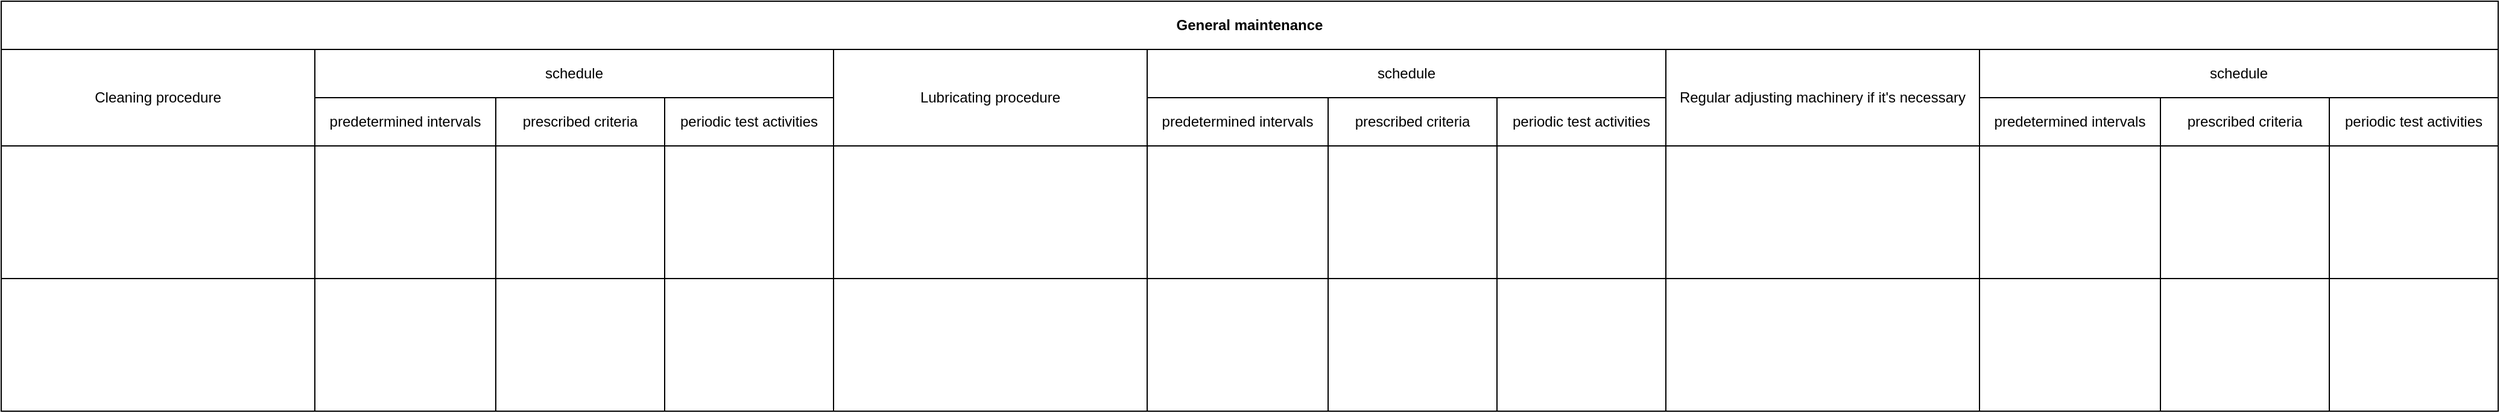 <mxfile version="15.0.4" type="github">
  <diagram id="WLPjSBhgC_yvwsMOQwiV" name="Page-1">
    <mxGraphModel dx="1666" dy="831" grid="1" gridSize="10" guides="1" tooltips="1" connect="1" arrows="1" fold="1" page="1" pageScale="1" pageWidth="827" pageHeight="1169" math="0" shadow="0">
      <root>
        <mxCell id="0" />
        <mxCell id="1" parent="0" />
        <mxCell id="tNga97t6l0gy_Rezht0s-1" value="" style="shape=table;startSize=0;container=1;collapsible=0;childLayout=tableLayout;" parent="1" vertex="1">
          <mxGeometry x="110" y="210" width="2070" height="40" as="geometry" />
        </mxCell>
        <mxCell id="tNga97t6l0gy_Rezht0s-2" value="" style="shape=partialRectangle;collapsible=0;dropTarget=0;pointerEvents=0;fillColor=none;top=0;left=0;bottom=0;right=0;points=[[0,0.5],[1,0.5]];portConstraint=eastwest;" parent="tNga97t6l0gy_Rezht0s-1" vertex="1">
          <mxGeometry width="2070" height="40" as="geometry" />
        </mxCell>
        <mxCell id="tNga97t6l0gy_Rezht0s-3" value="&lt;b&gt;General maintenance&lt;/b&gt;" style="shape=partialRectangle;html=1;whiteSpace=wrap;connectable=0;overflow=hidden;fillColor=none;top=0;left=0;bottom=0;right=0;pointerEvents=1;" parent="tNga97t6l0gy_Rezht0s-2" vertex="1">
          <mxGeometry width="2070" height="40" as="geometry" />
        </mxCell>
        <mxCell id="tNga97t6l0gy_Rezht0s-16" value="" style="shape=table;startSize=0;container=1;collapsible=0;childLayout=tableLayout;" parent="1" vertex="1">
          <mxGeometry x="370" y="250" width="430" height="40" as="geometry" />
        </mxCell>
        <mxCell id="tNga97t6l0gy_Rezht0s-17" value="" style="shape=partialRectangle;collapsible=0;dropTarget=0;pointerEvents=0;fillColor=none;top=0;left=0;bottom=0;right=0;points=[[0,0.5],[1,0.5]];portConstraint=eastwest;" parent="tNga97t6l0gy_Rezht0s-16" vertex="1">
          <mxGeometry width="430" height="40" as="geometry" />
        </mxCell>
        <mxCell id="tNga97t6l0gy_Rezht0s-19" value="schedule" style="shape=partialRectangle;html=1;whiteSpace=wrap;connectable=0;overflow=hidden;fillColor=none;top=0;left=0;bottom=0;right=0;pointerEvents=1;" parent="tNga97t6l0gy_Rezht0s-17" vertex="1">
          <mxGeometry width="430" height="40" as="geometry" />
        </mxCell>
        <mxCell id="tNga97t6l0gy_Rezht0s-29" value="" style="shape=table;startSize=0;container=1;collapsible=0;childLayout=tableLayout;" parent="1" vertex="1">
          <mxGeometry x="370" y="290" width="150" height="40" as="geometry" />
        </mxCell>
        <mxCell id="tNga97t6l0gy_Rezht0s-30" value="" style="shape=partialRectangle;collapsible=0;dropTarget=0;pointerEvents=0;fillColor=none;top=0;left=0;bottom=0;right=0;points=[[0,0.5],[1,0.5]];portConstraint=eastwest;" parent="tNga97t6l0gy_Rezht0s-29" vertex="1">
          <mxGeometry width="150" height="40" as="geometry" />
        </mxCell>
        <mxCell id="tNga97t6l0gy_Rezht0s-31" value="predetermined intervals " style="shape=partialRectangle;html=1;whiteSpace=wrap;connectable=0;overflow=hidden;fillColor=none;top=0;left=0;bottom=0;right=0;pointerEvents=1;" parent="tNga97t6l0gy_Rezht0s-30" vertex="1">
          <mxGeometry width="150" height="40" as="geometry" />
        </mxCell>
        <mxCell id="tNga97t6l0gy_Rezht0s-32" value="" style="shape=table;startSize=0;container=1;collapsible=0;childLayout=tableLayout;" parent="1" vertex="1">
          <mxGeometry x="520" y="290" width="140" height="40" as="geometry" />
        </mxCell>
        <mxCell id="tNga97t6l0gy_Rezht0s-33" value="" style="shape=partialRectangle;collapsible=0;dropTarget=0;pointerEvents=0;fillColor=none;top=0;left=0;bottom=0;right=0;points=[[0,0.5],[1,0.5]];portConstraint=eastwest;" parent="tNga97t6l0gy_Rezht0s-32" vertex="1">
          <mxGeometry width="140" height="40" as="geometry" />
        </mxCell>
        <mxCell id="tNga97t6l0gy_Rezht0s-34" value="prescribed criteria" style="shape=partialRectangle;html=1;whiteSpace=wrap;connectable=0;overflow=hidden;fillColor=none;top=0;left=0;bottom=0;right=0;pointerEvents=1;" parent="tNga97t6l0gy_Rezht0s-33" vertex="1">
          <mxGeometry width="140" height="40" as="geometry" />
        </mxCell>
        <mxCell id="tNga97t6l0gy_Rezht0s-38" value="" style="shape=table;startSize=0;container=1;collapsible=0;childLayout=tableLayout;" parent="1" vertex="1">
          <mxGeometry x="660" y="290" width="140" height="40" as="geometry" />
        </mxCell>
        <mxCell id="tNga97t6l0gy_Rezht0s-39" value="" style="shape=partialRectangle;collapsible=0;dropTarget=0;pointerEvents=0;fillColor=none;top=0;left=0;bottom=0;right=0;points=[[0,0.5],[1,0.5]];portConstraint=eastwest;" parent="tNga97t6l0gy_Rezht0s-38" vertex="1">
          <mxGeometry width="140" height="40" as="geometry" />
        </mxCell>
        <mxCell id="tNga97t6l0gy_Rezht0s-40" value="periodic test activities " style="shape=partialRectangle;html=1;whiteSpace=wrap;connectable=0;overflow=hidden;fillColor=none;top=0;left=0;bottom=0;right=0;pointerEvents=1;" parent="tNga97t6l0gy_Rezht0s-39" vertex="1">
          <mxGeometry width="140" height="40" as="geometry" />
        </mxCell>
        <mxCell id="tNga97t6l0gy_Rezht0s-41" value="" style="shape=table;startSize=0;container=1;collapsible=0;childLayout=tableLayout;" parent="1" vertex="1">
          <mxGeometry x="110" y="250" width="260" height="80" as="geometry" />
        </mxCell>
        <mxCell id="tNga97t6l0gy_Rezht0s-42" value="" style="shape=partialRectangle;collapsible=0;dropTarget=0;pointerEvents=0;fillColor=none;top=0;left=0;bottom=0;right=0;points=[[0,0.5],[1,0.5]];portConstraint=eastwest;" parent="tNga97t6l0gy_Rezht0s-41" vertex="1">
          <mxGeometry width="260" height="80" as="geometry" />
        </mxCell>
        <mxCell id="tNga97t6l0gy_Rezht0s-43" value="Cleaning procedure" style="shape=partialRectangle;html=1;whiteSpace=wrap;connectable=0;overflow=hidden;fillColor=none;top=0;left=0;bottom=0;right=0;pointerEvents=1;" parent="tNga97t6l0gy_Rezht0s-42" vertex="1">
          <mxGeometry width="260" height="80" as="geometry" />
        </mxCell>
        <mxCell id="tNga97t6l0gy_Rezht0s-44" value="" style="shape=table;startSize=0;container=1;collapsible=0;childLayout=tableLayout;" parent="1" vertex="1">
          <mxGeometry x="800" y="250" width="260" height="80" as="geometry" />
        </mxCell>
        <mxCell id="tNga97t6l0gy_Rezht0s-45" value="" style="shape=partialRectangle;collapsible=0;dropTarget=0;pointerEvents=0;fillColor=none;top=0;left=0;bottom=0;right=0;points=[[0,0.5],[1,0.5]];portConstraint=eastwest;" parent="tNga97t6l0gy_Rezht0s-44" vertex="1">
          <mxGeometry width="260" height="80" as="geometry" />
        </mxCell>
        <mxCell id="tNga97t6l0gy_Rezht0s-46" value="Lubricating procedure" style="shape=partialRectangle;html=1;whiteSpace=wrap;connectable=0;overflow=hidden;fillColor=none;top=0;left=0;bottom=0;right=0;pointerEvents=1;" parent="tNga97t6l0gy_Rezht0s-45" vertex="1">
          <mxGeometry width="260" height="80" as="geometry" />
        </mxCell>
        <mxCell id="tNga97t6l0gy_Rezht0s-61" value="" style="shape=table;startSize=0;container=1;collapsible=0;childLayout=tableLayout;" parent="1" vertex="1">
          <mxGeometry x="1060" y="250" width="430" height="40" as="geometry" />
        </mxCell>
        <mxCell id="tNga97t6l0gy_Rezht0s-62" value="" style="shape=partialRectangle;collapsible=0;dropTarget=0;pointerEvents=0;fillColor=none;top=0;left=0;bottom=0;right=0;points=[[0,0.5],[1,0.5]];portConstraint=eastwest;" parent="tNga97t6l0gy_Rezht0s-61" vertex="1">
          <mxGeometry width="430" height="40" as="geometry" />
        </mxCell>
        <mxCell id="tNga97t6l0gy_Rezht0s-63" value="schedule" style="shape=partialRectangle;html=1;whiteSpace=wrap;connectable=0;overflow=hidden;fillColor=none;top=0;left=0;bottom=0;right=0;pointerEvents=1;" parent="tNga97t6l0gy_Rezht0s-62" vertex="1">
          <mxGeometry width="430" height="40" as="geometry" />
        </mxCell>
        <mxCell id="tNga97t6l0gy_Rezht0s-64" value="" style="shape=table;startSize=0;container=1;collapsible=0;childLayout=tableLayout;" parent="1" vertex="1">
          <mxGeometry x="1060" y="290" width="150" height="40" as="geometry" />
        </mxCell>
        <mxCell id="tNga97t6l0gy_Rezht0s-65" value="" style="shape=partialRectangle;collapsible=0;dropTarget=0;pointerEvents=0;fillColor=none;top=0;left=0;bottom=0;right=0;points=[[0,0.5],[1,0.5]];portConstraint=eastwest;" parent="tNga97t6l0gy_Rezht0s-64" vertex="1">
          <mxGeometry width="150" height="40" as="geometry" />
        </mxCell>
        <mxCell id="tNga97t6l0gy_Rezht0s-66" value="predetermined intervals " style="shape=partialRectangle;html=1;whiteSpace=wrap;connectable=0;overflow=hidden;fillColor=none;top=0;left=0;bottom=0;right=0;pointerEvents=1;" parent="tNga97t6l0gy_Rezht0s-65" vertex="1">
          <mxGeometry width="150" height="40" as="geometry" />
        </mxCell>
        <mxCell id="tNga97t6l0gy_Rezht0s-67" value="" style="shape=table;startSize=0;container=1;collapsible=0;childLayout=tableLayout;" parent="1" vertex="1">
          <mxGeometry x="1210" y="290" width="140" height="40" as="geometry" />
        </mxCell>
        <mxCell id="tNga97t6l0gy_Rezht0s-68" value="" style="shape=partialRectangle;collapsible=0;dropTarget=0;pointerEvents=0;fillColor=none;top=0;left=0;bottom=0;right=0;points=[[0,0.5],[1,0.5]];portConstraint=eastwest;" parent="tNga97t6l0gy_Rezht0s-67" vertex="1">
          <mxGeometry width="140" height="40" as="geometry" />
        </mxCell>
        <mxCell id="tNga97t6l0gy_Rezht0s-69" value="prescribed criteria" style="shape=partialRectangle;html=1;whiteSpace=wrap;connectable=0;overflow=hidden;fillColor=none;top=0;left=0;bottom=0;right=0;pointerEvents=1;" parent="tNga97t6l0gy_Rezht0s-68" vertex="1">
          <mxGeometry width="140" height="40" as="geometry" />
        </mxCell>
        <mxCell id="tNga97t6l0gy_Rezht0s-70" value="" style="shape=table;startSize=0;container=1;collapsible=0;childLayout=tableLayout;" parent="1" vertex="1">
          <mxGeometry x="1350" y="290" width="140" height="40" as="geometry" />
        </mxCell>
        <mxCell id="tNga97t6l0gy_Rezht0s-71" value="" style="shape=partialRectangle;collapsible=0;dropTarget=0;pointerEvents=0;fillColor=none;top=0;left=0;bottom=0;right=0;points=[[0,0.5],[1,0.5]];portConstraint=eastwest;" parent="tNga97t6l0gy_Rezht0s-70" vertex="1">
          <mxGeometry width="140" height="40" as="geometry" />
        </mxCell>
        <mxCell id="tNga97t6l0gy_Rezht0s-72" value="periodic test activities " style="shape=partialRectangle;html=1;whiteSpace=wrap;connectable=0;overflow=hidden;fillColor=none;top=0;left=0;bottom=0;right=0;pointerEvents=1;" parent="tNga97t6l0gy_Rezht0s-71" vertex="1">
          <mxGeometry width="140" height="40" as="geometry" />
        </mxCell>
        <mxCell id="55lCiBzu7AwO6zrquqo8-1" value="" style="shape=table;startSize=0;container=1;collapsible=0;childLayout=tableLayout;" vertex="1" parent="1">
          <mxGeometry x="110" y="330" width="260" height="110" as="geometry" />
        </mxCell>
        <mxCell id="55lCiBzu7AwO6zrquqo8-2" value="" style="shape=partialRectangle;collapsible=0;dropTarget=0;pointerEvents=0;fillColor=none;top=0;left=0;bottom=0;right=0;points=[[0,0.5],[1,0.5]];portConstraint=eastwest;" vertex="1" parent="55lCiBzu7AwO6zrquqo8-1">
          <mxGeometry width="260" height="110" as="geometry" />
        </mxCell>
        <mxCell id="55lCiBzu7AwO6zrquqo8-3" value="" style="shape=partialRectangle;html=1;whiteSpace=wrap;connectable=0;overflow=hidden;fillColor=none;top=0;left=0;bottom=0;right=0;pointerEvents=1;" vertex="1" parent="55lCiBzu7AwO6zrquqo8-2">
          <mxGeometry width="260" height="110" as="geometry" />
        </mxCell>
        <mxCell id="55lCiBzu7AwO6zrquqo8-7" value="" style="shape=table;startSize=0;container=1;collapsible=0;childLayout=tableLayout;" vertex="1" parent="1">
          <mxGeometry x="370" y="330" width="150" height="110" as="geometry" />
        </mxCell>
        <mxCell id="55lCiBzu7AwO6zrquqo8-8" value="" style="shape=partialRectangle;collapsible=0;dropTarget=0;pointerEvents=0;fillColor=none;top=0;left=0;bottom=0;right=0;points=[[0,0.5],[1,0.5]];portConstraint=eastwest;" vertex="1" parent="55lCiBzu7AwO6zrquqo8-7">
          <mxGeometry width="150" height="110" as="geometry" />
        </mxCell>
        <mxCell id="55lCiBzu7AwO6zrquqo8-9" value="" style="shape=partialRectangle;html=1;whiteSpace=wrap;connectable=0;overflow=hidden;fillColor=none;top=0;left=0;bottom=0;right=0;pointerEvents=1;" vertex="1" parent="55lCiBzu7AwO6zrquqo8-8">
          <mxGeometry width="150" height="110" as="geometry" />
        </mxCell>
        <mxCell id="55lCiBzu7AwO6zrquqo8-10" value="" style="shape=table;startSize=0;container=1;collapsible=0;childLayout=tableLayout;" vertex="1" parent="1">
          <mxGeometry x="520" y="330" width="140" height="110" as="geometry" />
        </mxCell>
        <mxCell id="55lCiBzu7AwO6zrquqo8-11" value="" style="shape=partialRectangle;collapsible=0;dropTarget=0;pointerEvents=0;fillColor=none;top=0;left=0;bottom=0;right=0;points=[[0,0.5],[1,0.5]];portConstraint=eastwest;" vertex="1" parent="55lCiBzu7AwO6zrquqo8-10">
          <mxGeometry width="140" height="110" as="geometry" />
        </mxCell>
        <mxCell id="55lCiBzu7AwO6zrquqo8-12" value="" style="shape=partialRectangle;html=1;whiteSpace=wrap;connectable=0;overflow=hidden;fillColor=none;top=0;left=0;bottom=0;right=0;pointerEvents=1;" vertex="1" parent="55lCiBzu7AwO6zrquqo8-11">
          <mxGeometry width="140" height="110" as="geometry" />
        </mxCell>
        <mxCell id="55lCiBzu7AwO6zrquqo8-13" value="" style="shape=table;startSize=0;container=1;collapsible=0;childLayout=tableLayout;" vertex="1" parent="1">
          <mxGeometry x="660" y="330" width="140" height="110" as="geometry" />
        </mxCell>
        <mxCell id="55lCiBzu7AwO6zrquqo8-14" value="" style="shape=partialRectangle;collapsible=0;dropTarget=0;pointerEvents=0;fillColor=none;top=0;left=0;bottom=0;right=0;points=[[0,0.5],[1,0.5]];portConstraint=eastwest;" vertex="1" parent="55lCiBzu7AwO6zrquqo8-13">
          <mxGeometry width="140" height="110" as="geometry" />
        </mxCell>
        <mxCell id="55lCiBzu7AwO6zrquqo8-15" value="" style="shape=partialRectangle;html=1;whiteSpace=wrap;connectable=0;overflow=hidden;fillColor=none;top=0;left=0;bottom=0;right=0;pointerEvents=1;" vertex="1" parent="55lCiBzu7AwO6zrquqo8-14">
          <mxGeometry width="140" height="110" as="geometry" />
        </mxCell>
        <mxCell id="55lCiBzu7AwO6zrquqo8-16" value="" style="shape=table;startSize=0;container=1;collapsible=0;childLayout=tableLayout;" vertex="1" parent="1">
          <mxGeometry x="800" y="330" width="260" height="110" as="geometry" />
        </mxCell>
        <mxCell id="55lCiBzu7AwO6zrquqo8-17" value="" style="shape=partialRectangle;collapsible=0;dropTarget=0;pointerEvents=0;fillColor=none;top=0;left=0;bottom=0;right=0;points=[[0,0.5],[1,0.5]];portConstraint=eastwest;" vertex="1" parent="55lCiBzu7AwO6zrquqo8-16">
          <mxGeometry width="260" height="110" as="geometry" />
        </mxCell>
        <mxCell id="55lCiBzu7AwO6zrquqo8-18" value="" style="shape=partialRectangle;html=1;whiteSpace=wrap;connectable=0;overflow=hidden;fillColor=none;top=0;left=0;bottom=0;right=0;pointerEvents=1;" vertex="1" parent="55lCiBzu7AwO6zrquqo8-17">
          <mxGeometry width="260" height="110" as="geometry" />
        </mxCell>
        <mxCell id="55lCiBzu7AwO6zrquqo8-19" value="" style="shape=table;startSize=0;container=1;collapsible=0;childLayout=tableLayout;" vertex="1" parent="1">
          <mxGeometry x="1060" y="330" width="150" height="110" as="geometry" />
        </mxCell>
        <mxCell id="55lCiBzu7AwO6zrquqo8-20" value="" style="shape=partialRectangle;collapsible=0;dropTarget=0;pointerEvents=0;fillColor=none;top=0;left=0;bottom=0;right=0;points=[[0,0.5],[1,0.5]];portConstraint=eastwest;" vertex="1" parent="55lCiBzu7AwO6zrquqo8-19">
          <mxGeometry width="150" height="110" as="geometry" />
        </mxCell>
        <mxCell id="55lCiBzu7AwO6zrquqo8-21" value="" style="shape=partialRectangle;html=1;whiteSpace=wrap;connectable=0;overflow=hidden;fillColor=none;top=0;left=0;bottom=0;right=0;pointerEvents=1;" vertex="1" parent="55lCiBzu7AwO6zrquqo8-20">
          <mxGeometry width="150" height="110" as="geometry" />
        </mxCell>
        <mxCell id="55lCiBzu7AwO6zrquqo8-22" value="" style="shape=table;startSize=0;container=1;collapsible=0;childLayout=tableLayout;" vertex="1" parent="1">
          <mxGeometry x="1210" y="330" width="140" height="110" as="geometry" />
        </mxCell>
        <mxCell id="55lCiBzu7AwO6zrquqo8-23" value="" style="shape=partialRectangle;collapsible=0;dropTarget=0;pointerEvents=0;fillColor=none;top=0;left=0;bottom=0;right=0;points=[[0,0.5],[1,0.5]];portConstraint=eastwest;" vertex="1" parent="55lCiBzu7AwO6zrquqo8-22">
          <mxGeometry width="140" height="110" as="geometry" />
        </mxCell>
        <mxCell id="55lCiBzu7AwO6zrquqo8-24" value="" style="shape=partialRectangle;html=1;whiteSpace=wrap;connectable=0;overflow=hidden;fillColor=none;top=0;left=0;bottom=0;right=0;pointerEvents=1;" vertex="1" parent="55lCiBzu7AwO6zrquqo8-23">
          <mxGeometry width="140" height="110" as="geometry" />
        </mxCell>
        <mxCell id="55lCiBzu7AwO6zrquqo8-25" value="" style="shape=table;startSize=0;container=1;collapsible=0;childLayout=tableLayout;" vertex="1" parent="1">
          <mxGeometry x="1350" y="330" width="140" height="110" as="geometry" />
        </mxCell>
        <mxCell id="55lCiBzu7AwO6zrquqo8-26" value="" style="shape=partialRectangle;collapsible=0;dropTarget=0;pointerEvents=0;fillColor=none;top=0;left=0;bottom=0;right=0;points=[[0,0.5],[1,0.5]];portConstraint=eastwest;" vertex="1" parent="55lCiBzu7AwO6zrquqo8-25">
          <mxGeometry width="140" height="110" as="geometry" />
        </mxCell>
        <mxCell id="55lCiBzu7AwO6zrquqo8-27" value="" style="shape=partialRectangle;html=1;whiteSpace=wrap;connectable=0;overflow=hidden;fillColor=none;top=0;left=0;bottom=0;right=0;pointerEvents=1;" vertex="1" parent="55lCiBzu7AwO6zrquqo8-26">
          <mxGeometry width="140" height="110" as="geometry" />
        </mxCell>
        <mxCell id="55lCiBzu7AwO6zrquqo8-28" value="" style="shape=table;startSize=0;container=1;collapsible=0;childLayout=tableLayout;" vertex="1" parent="1">
          <mxGeometry x="1490" y="250" width="260" height="80" as="geometry" />
        </mxCell>
        <mxCell id="55lCiBzu7AwO6zrquqo8-29" value="" style="shape=partialRectangle;collapsible=0;dropTarget=0;pointerEvents=0;fillColor=none;top=0;left=0;bottom=0;right=0;points=[[0,0.5],[1,0.5]];portConstraint=eastwest;" vertex="1" parent="55lCiBzu7AwO6zrquqo8-28">
          <mxGeometry width="260" height="80" as="geometry" />
        </mxCell>
        <mxCell id="55lCiBzu7AwO6zrquqo8-30" value="Regular adjusting machinery if it&#39;s necessary" style="shape=partialRectangle;html=1;whiteSpace=wrap;connectable=0;overflow=hidden;fillColor=none;top=0;left=0;bottom=0;right=0;pointerEvents=1;" vertex="1" parent="55lCiBzu7AwO6zrquqo8-29">
          <mxGeometry width="260" height="80" as="geometry" />
        </mxCell>
        <mxCell id="55lCiBzu7AwO6zrquqo8-31" value="" style="shape=table;startSize=0;container=1;collapsible=0;childLayout=tableLayout;" vertex="1" parent="1">
          <mxGeometry x="1750" y="250" width="430" height="40" as="geometry" />
        </mxCell>
        <mxCell id="55lCiBzu7AwO6zrquqo8-32" value="" style="shape=partialRectangle;collapsible=0;dropTarget=0;pointerEvents=0;fillColor=none;top=0;left=0;bottom=0;right=0;points=[[0,0.5],[1,0.5]];portConstraint=eastwest;" vertex="1" parent="55lCiBzu7AwO6zrquqo8-31">
          <mxGeometry width="430" height="40" as="geometry" />
        </mxCell>
        <mxCell id="55lCiBzu7AwO6zrquqo8-33" value="schedule" style="shape=partialRectangle;html=1;whiteSpace=wrap;connectable=0;overflow=hidden;fillColor=none;top=0;left=0;bottom=0;right=0;pointerEvents=1;" vertex="1" parent="55lCiBzu7AwO6zrquqo8-32">
          <mxGeometry width="430" height="40" as="geometry" />
        </mxCell>
        <mxCell id="55lCiBzu7AwO6zrquqo8-34" value="" style="shape=table;startSize=0;container=1;collapsible=0;childLayout=tableLayout;" vertex="1" parent="1">
          <mxGeometry x="1750" y="290" width="150" height="40" as="geometry" />
        </mxCell>
        <mxCell id="55lCiBzu7AwO6zrquqo8-35" value="" style="shape=partialRectangle;collapsible=0;dropTarget=0;pointerEvents=0;fillColor=none;top=0;left=0;bottom=0;right=0;points=[[0,0.5],[1,0.5]];portConstraint=eastwest;" vertex="1" parent="55lCiBzu7AwO6zrquqo8-34">
          <mxGeometry width="150" height="40" as="geometry" />
        </mxCell>
        <mxCell id="55lCiBzu7AwO6zrquqo8-36" value="predetermined intervals " style="shape=partialRectangle;html=1;whiteSpace=wrap;connectable=0;overflow=hidden;fillColor=none;top=0;left=0;bottom=0;right=0;pointerEvents=1;" vertex="1" parent="55lCiBzu7AwO6zrquqo8-35">
          <mxGeometry width="150" height="40" as="geometry" />
        </mxCell>
        <mxCell id="55lCiBzu7AwO6zrquqo8-37" value="" style="shape=table;startSize=0;container=1;collapsible=0;childLayout=tableLayout;" vertex="1" parent="1">
          <mxGeometry x="1900" y="290" width="140" height="40" as="geometry" />
        </mxCell>
        <mxCell id="55lCiBzu7AwO6zrquqo8-38" value="" style="shape=partialRectangle;collapsible=0;dropTarget=0;pointerEvents=0;fillColor=none;top=0;left=0;bottom=0;right=0;points=[[0,0.5],[1,0.5]];portConstraint=eastwest;" vertex="1" parent="55lCiBzu7AwO6zrquqo8-37">
          <mxGeometry width="140" height="40" as="geometry" />
        </mxCell>
        <mxCell id="55lCiBzu7AwO6zrquqo8-39" value="prescribed criteria" style="shape=partialRectangle;html=1;whiteSpace=wrap;connectable=0;overflow=hidden;fillColor=none;top=0;left=0;bottom=0;right=0;pointerEvents=1;" vertex="1" parent="55lCiBzu7AwO6zrquqo8-38">
          <mxGeometry width="140" height="40" as="geometry" />
        </mxCell>
        <mxCell id="55lCiBzu7AwO6zrquqo8-40" value="" style="shape=table;startSize=0;container=1;collapsible=0;childLayout=tableLayout;" vertex="1" parent="1">
          <mxGeometry x="2040" y="290" width="140" height="40" as="geometry" />
        </mxCell>
        <mxCell id="55lCiBzu7AwO6zrquqo8-41" value="" style="shape=partialRectangle;collapsible=0;dropTarget=0;pointerEvents=0;fillColor=none;top=0;left=0;bottom=0;right=0;points=[[0,0.5],[1,0.5]];portConstraint=eastwest;" vertex="1" parent="55lCiBzu7AwO6zrquqo8-40">
          <mxGeometry width="140" height="40" as="geometry" />
        </mxCell>
        <mxCell id="55lCiBzu7AwO6zrquqo8-42" value="periodic test activities " style="shape=partialRectangle;html=1;whiteSpace=wrap;connectable=0;overflow=hidden;fillColor=none;top=0;left=0;bottom=0;right=0;pointerEvents=1;" vertex="1" parent="55lCiBzu7AwO6zrquqo8-41">
          <mxGeometry width="140" height="40" as="geometry" />
        </mxCell>
        <mxCell id="55lCiBzu7AwO6zrquqo8-43" value="" style="shape=table;startSize=0;container=1;collapsible=0;childLayout=tableLayout;" vertex="1" parent="1">
          <mxGeometry x="1490" y="330" width="260" height="110" as="geometry" />
        </mxCell>
        <mxCell id="55lCiBzu7AwO6zrquqo8-44" value="" style="shape=partialRectangle;collapsible=0;dropTarget=0;pointerEvents=0;fillColor=none;top=0;left=0;bottom=0;right=0;points=[[0,0.5],[1,0.5]];portConstraint=eastwest;" vertex="1" parent="55lCiBzu7AwO6zrquqo8-43">
          <mxGeometry width="260" height="110" as="geometry" />
        </mxCell>
        <mxCell id="55lCiBzu7AwO6zrquqo8-45" value="" style="shape=partialRectangle;html=1;whiteSpace=wrap;connectable=0;overflow=hidden;fillColor=none;top=0;left=0;bottom=0;right=0;pointerEvents=1;" vertex="1" parent="55lCiBzu7AwO6zrquqo8-44">
          <mxGeometry width="260" height="110" as="geometry" />
        </mxCell>
        <mxCell id="55lCiBzu7AwO6zrquqo8-46" value="" style="shape=table;startSize=0;container=1;collapsible=0;childLayout=tableLayout;" vertex="1" parent="1">
          <mxGeometry x="1750" y="330" width="150" height="110" as="geometry" />
        </mxCell>
        <mxCell id="55lCiBzu7AwO6zrquqo8-47" value="" style="shape=partialRectangle;collapsible=0;dropTarget=0;pointerEvents=0;fillColor=none;top=0;left=0;bottom=0;right=0;points=[[0,0.5],[1,0.5]];portConstraint=eastwest;" vertex="1" parent="55lCiBzu7AwO6zrquqo8-46">
          <mxGeometry width="150" height="110" as="geometry" />
        </mxCell>
        <mxCell id="55lCiBzu7AwO6zrquqo8-48" value="" style="shape=partialRectangle;html=1;whiteSpace=wrap;connectable=0;overflow=hidden;fillColor=none;top=0;left=0;bottom=0;right=0;pointerEvents=1;" vertex="1" parent="55lCiBzu7AwO6zrquqo8-47">
          <mxGeometry width="150" height="110" as="geometry" />
        </mxCell>
        <mxCell id="55lCiBzu7AwO6zrquqo8-49" value="" style="shape=table;startSize=0;container=1;collapsible=0;childLayout=tableLayout;" vertex="1" parent="1">
          <mxGeometry x="1900" y="330" width="140" height="110" as="geometry" />
        </mxCell>
        <mxCell id="55lCiBzu7AwO6zrquqo8-50" value="" style="shape=partialRectangle;collapsible=0;dropTarget=0;pointerEvents=0;fillColor=none;top=0;left=0;bottom=0;right=0;points=[[0,0.5],[1,0.5]];portConstraint=eastwest;" vertex="1" parent="55lCiBzu7AwO6zrquqo8-49">
          <mxGeometry width="140" height="110" as="geometry" />
        </mxCell>
        <mxCell id="55lCiBzu7AwO6zrquqo8-51" value="" style="shape=partialRectangle;html=1;whiteSpace=wrap;connectable=0;overflow=hidden;fillColor=none;top=0;left=0;bottom=0;right=0;pointerEvents=1;" vertex="1" parent="55lCiBzu7AwO6zrquqo8-50">
          <mxGeometry width="140" height="110" as="geometry" />
        </mxCell>
        <mxCell id="55lCiBzu7AwO6zrquqo8-52" value="" style="shape=table;startSize=0;container=1;collapsible=0;childLayout=tableLayout;" vertex="1" parent="1">
          <mxGeometry x="2040" y="330" width="140" height="110" as="geometry" />
        </mxCell>
        <mxCell id="55lCiBzu7AwO6zrquqo8-53" value="" style="shape=partialRectangle;collapsible=0;dropTarget=0;pointerEvents=0;fillColor=none;top=0;left=0;bottom=0;right=0;points=[[0,0.5],[1,0.5]];portConstraint=eastwest;" vertex="1" parent="55lCiBzu7AwO6zrquqo8-52">
          <mxGeometry width="140" height="110" as="geometry" />
        </mxCell>
        <mxCell id="55lCiBzu7AwO6zrquqo8-54" value="" style="shape=partialRectangle;html=1;whiteSpace=wrap;connectable=0;overflow=hidden;fillColor=none;top=0;left=0;bottom=0;right=0;pointerEvents=1;" vertex="1" parent="55lCiBzu7AwO6zrquqo8-53">
          <mxGeometry width="140" height="110" as="geometry" />
        </mxCell>
        <mxCell id="55lCiBzu7AwO6zrquqo8-55" value="" style="shape=table;startSize=0;container=1;collapsible=0;childLayout=tableLayout;" vertex="1" parent="1">
          <mxGeometry x="110" y="440" width="260" height="110" as="geometry" />
        </mxCell>
        <mxCell id="55lCiBzu7AwO6zrquqo8-56" value="" style="shape=partialRectangle;collapsible=0;dropTarget=0;pointerEvents=0;fillColor=none;top=0;left=0;bottom=0;right=0;points=[[0,0.5],[1,0.5]];portConstraint=eastwest;" vertex="1" parent="55lCiBzu7AwO6zrquqo8-55">
          <mxGeometry width="260" height="110" as="geometry" />
        </mxCell>
        <mxCell id="55lCiBzu7AwO6zrquqo8-57" value="" style="shape=partialRectangle;html=1;whiteSpace=wrap;connectable=0;overflow=hidden;fillColor=none;top=0;left=0;bottom=0;right=0;pointerEvents=1;" vertex="1" parent="55lCiBzu7AwO6zrquqo8-56">
          <mxGeometry width="260" height="110" as="geometry" />
        </mxCell>
        <mxCell id="55lCiBzu7AwO6zrquqo8-58" value="" style="shape=table;startSize=0;container=1;collapsible=0;childLayout=tableLayout;" vertex="1" parent="1">
          <mxGeometry x="370" y="440" width="150" height="110" as="geometry" />
        </mxCell>
        <mxCell id="55lCiBzu7AwO6zrquqo8-59" value="" style="shape=partialRectangle;collapsible=0;dropTarget=0;pointerEvents=0;fillColor=none;top=0;left=0;bottom=0;right=0;points=[[0,0.5],[1,0.5]];portConstraint=eastwest;" vertex="1" parent="55lCiBzu7AwO6zrquqo8-58">
          <mxGeometry width="150" height="110" as="geometry" />
        </mxCell>
        <mxCell id="55lCiBzu7AwO6zrquqo8-60" value="" style="shape=partialRectangle;html=1;whiteSpace=wrap;connectable=0;overflow=hidden;fillColor=none;top=0;left=0;bottom=0;right=0;pointerEvents=1;" vertex="1" parent="55lCiBzu7AwO6zrquqo8-59">
          <mxGeometry width="150" height="110" as="geometry" />
        </mxCell>
        <mxCell id="55lCiBzu7AwO6zrquqo8-61" value="" style="shape=table;startSize=0;container=1;collapsible=0;childLayout=tableLayout;" vertex="1" parent="1">
          <mxGeometry x="520" y="440" width="140" height="110" as="geometry" />
        </mxCell>
        <mxCell id="55lCiBzu7AwO6zrquqo8-62" value="" style="shape=partialRectangle;collapsible=0;dropTarget=0;pointerEvents=0;fillColor=none;top=0;left=0;bottom=0;right=0;points=[[0,0.5],[1,0.5]];portConstraint=eastwest;" vertex="1" parent="55lCiBzu7AwO6zrquqo8-61">
          <mxGeometry width="140" height="110" as="geometry" />
        </mxCell>
        <mxCell id="55lCiBzu7AwO6zrquqo8-63" value="" style="shape=partialRectangle;html=1;whiteSpace=wrap;connectable=0;overflow=hidden;fillColor=none;top=0;left=0;bottom=0;right=0;pointerEvents=1;" vertex="1" parent="55lCiBzu7AwO6zrquqo8-62">
          <mxGeometry width="140" height="110" as="geometry" />
        </mxCell>
        <mxCell id="55lCiBzu7AwO6zrquqo8-64" value="" style="shape=table;startSize=0;container=1;collapsible=0;childLayout=tableLayout;" vertex="1" parent="1">
          <mxGeometry x="660" y="440" width="140" height="110" as="geometry" />
        </mxCell>
        <mxCell id="55lCiBzu7AwO6zrquqo8-65" value="" style="shape=partialRectangle;collapsible=0;dropTarget=0;pointerEvents=0;fillColor=none;top=0;left=0;bottom=0;right=0;points=[[0,0.5],[1,0.5]];portConstraint=eastwest;" vertex="1" parent="55lCiBzu7AwO6zrquqo8-64">
          <mxGeometry width="140" height="110" as="geometry" />
        </mxCell>
        <mxCell id="55lCiBzu7AwO6zrquqo8-66" value="" style="shape=partialRectangle;html=1;whiteSpace=wrap;connectable=0;overflow=hidden;fillColor=none;top=0;left=0;bottom=0;right=0;pointerEvents=1;" vertex="1" parent="55lCiBzu7AwO6zrquqo8-65">
          <mxGeometry width="140" height="110" as="geometry" />
        </mxCell>
        <mxCell id="55lCiBzu7AwO6zrquqo8-67" value="" style="shape=table;startSize=0;container=1;collapsible=0;childLayout=tableLayout;" vertex="1" parent="1">
          <mxGeometry x="800" y="440" width="260" height="110" as="geometry" />
        </mxCell>
        <mxCell id="55lCiBzu7AwO6zrquqo8-68" value="" style="shape=partialRectangle;collapsible=0;dropTarget=0;pointerEvents=0;fillColor=none;top=0;left=0;bottom=0;right=0;points=[[0,0.5],[1,0.5]];portConstraint=eastwest;" vertex="1" parent="55lCiBzu7AwO6zrquqo8-67">
          <mxGeometry width="260" height="110" as="geometry" />
        </mxCell>
        <mxCell id="55lCiBzu7AwO6zrquqo8-69" value="" style="shape=partialRectangle;html=1;whiteSpace=wrap;connectable=0;overflow=hidden;fillColor=none;top=0;left=0;bottom=0;right=0;pointerEvents=1;" vertex="1" parent="55lCiBzu7AwO6zrquqo8-68">
          <mxGeometry width="260" height="110" as="geometry" />
        </mxCell>
        <mxCell id="55lCiBzu7AwO6zrquqo8-70" value="" style="shape=table;startSize=0;container=1;collapsible=0;childLayout=tableLayout;" vertex="1" parent="1">
          <mxGeometry x="1060" y="440" width="150" height="110" as="geometry" />
        </mxCell>
        <mxCell id="55lCiBzu7AwO6zrquqo8-71" value="" style="shape=partialRectangle;collapsible=0;dropTarget=0;pointerEvents=0;fillColor=none;top=0;left=0;bottom=0;right=0;points=[[0,0.5],[1,0.5]];portConstraint=eastwest;" vertex="1" parent="55lCiBzu7AwO6zrquqo8-70">
          <mxGeometry width="150" height="110" as="geometry" />
        </mxCell>
        <mxCell id="55lCiBzu7AwO6zrquqo8-72" value="" style="shape=partialRectangle;html=1;whiteSpace=wrap;connectable=0;overflow=hidden;fillColor=none;top=0;left=0;bottom=0;right=0;pointerEvents=1;" vertex="1" parent="55lCiBzu7AwO6zrquqo8-71">
          <mxGeometry width="150" height="110" as="geometry" />
        </mxCell>
        <mxCell id="55lCiBzu7AwO6zrquqo8-73" value="" style="shape=table;startSize=0;container=1;collapsible=0;childLayout=tableLayout;" vertex="1" parent="1">
          <mxGeometry x="1210" y="440" width="140" height="110" as="geometry" />
        </mxCell>
        <mxCell id="55lCiBzu7AwO6zrquqo8-74" value="" style="shape=partialRectangle;collapsible=0;dropTarget=0;pointerEvents=0;fillColor=none;top=0;left=0;bottom=0;right=0;points=[[0,0.5],[1,0.5]];portConstraint=eastwest;" vertex="1" parent="55lCiBzu7AwO6zrquqo8-73">
          <mxGeometry width="140" height="110" as="geometry" />
        </mxCell>
        <mxCell id="55lCiBzu7AwO6zrquqo8-75" value="" style="shape=partialRectangle;html=1;whiteSpace=wrap;connectable=0;overflow=hidden;fillColor=none;top=0;left=0;bottom=0;right=0;pointerEvents=1;" vertex="1" parent="55lCiBzu7AwO6zrquqo8-74">
          <mxGeometry width="140" height="110" as="geometry" />
        </mxCell>
        <mxCell id="55lCiBzu7AwO6zrquqo8-76" value="" style="shape=table;startSize=0;container=1;collapsible=0;childLayout=tableLayout;" vertex="1" parent="1">
          <mxGeometry x="1350" y="440" width="140" height="110" as="geometry" />
        </mxCell>
        <mxCell id="55lCiBzu7AwO6zrquqo8-77" value="" style="shape=partialRectangle;collapsible=0;dropTarget=0;pointerEvents=0;fillColor=none;top=0;left=0;bottom=0;right=0;points=[[0,0.5],[1,0.5]];portConstraint=eastwest;" vertex="1" parent="55lCiBzu7AwO6zrquqo8-76">
          <mxGeometry width="140" height="110" as="geometry" />
        </mxCell>
        <mxCell id="55lCiBzu7AwO6zrquqo8-78" value="" style="shape=partialRectangle;html=1;whiteSpace=wrap;connectable=0;overflow=hidden;fillColor=none;top=0;left=0;bottom=0;right=0;pointerEvents=1;" vertex="1" parent="55lCiBzu7AwO6zrquqo8-77">
          <mxGeometry width="140" height="110" as="geometry" />
        </mxCell>
        <mxCell id="55lCiBzu7AwO6zrquqo8-79" value="" style="shape=table;startSize=0;container=1;collapsible=0;childLayout=tableLayout;" vertex="1" parent="1">
          <mxGeometry x="1490" y="440" width="260" height="110" as="geometry" />
        </mxCell>
        <mxCell id="55lCiBzu7AwO6zrquqo8-80" value="" style="shape=partialRectangle;collapsible=0;dropTarget=0;pointerEvents=0;fillColor=none;top=0;left=0;bottom=0;right=0;points=[[0,0.5],[1,0.5]];portConstraint=eastwest;" vertex="1" parent="55lCiBzu7AwO6zrquqo8-79">
          <mxGeometry width="260" height="110" as="geometry" />
        </mxCell>
        <mxCell id="55lCiBzu7AwO6zrquqo8-81" value="" style="shape=partialRectangle;html=1;whiteSpace=wrap;connectable=0;overflow=hidden;fillColor=none;top=0;left=0;bottom=0;right=0;pointerEvents=1;" vertex="1" parent="55lCiBzu7AwO6zrquqo8-80">
          <mxGeometry width="260" height="110" as="geometry" />
        </mxCell>
        <mxCell id="55lCiBzu7AwO6zrquqo8-82" value="" style="shape=table;startSize=0;container=1;collapsible=0;childLayout=tableLayout;" vertex="1" parent="1">
          <mxGeometry x="1750" y="440" width="150" height="110" as="geometry" />
        </mxCell>
        <mxCell id="55lCiBzu7AwO6zrquqo8-83" value="" style="shape=partialRectangle;collapsible=0;dropTarget=0;pointerEvents=0;fillColor=none;top=0;left=0;bottom=0;right=0;points=[[0,0.5],[1,0.5]];portConstraint=eastwest;" vertex="1" parent="55lCiBzu7AwO6zrquqo8-82">
          <mxGeometry width="150" height="110" as="geometry" />
        </mxCell>
        <mxCell id="55lCiBzu7AwO6zrquqo8-84" value="" style="shape=partialRectangle;html=1;whiteSpace=wrap;connectable=0;overflow=hidden;fillColor=none;top=0;left=0;bottom=0;right=0;pointerEvents=1;" vertex="1" parent="55lCiBzu7AwO6zrquqo8-83">
          <mxGeometry width="150" height="110" as="geometry" />
        </mxCell>
        <mxCell id="55lCiBzu7AwO6zrquqo8-85" value="" style="shape=table;startSize=0;container=1;collapsible=0;childLayout=tableLayout;" vertex="1" parent="1">
          <mxGeometry x="1900" y="440" width="140" height="110" as="geometry" />
        </mxCell>
        <mxCell id="55lCiBzu7AwO6zrquqo8-86" value="" style="shape=partialRectangle;collapsible=0;dropTarget=0;pointerEvents=0;fillColor=none;top=0;left=0;bottom=0;right=0;points=[[0,0.5],[1,0.5]];portConstraint=eastwest;" vertex="1" parent="55lCiBzu7AwO6zrquqo8-85">
          <mxGeometry width="140" height="110" as="geometry" />
        </mxCell>
        <mxCell id="55lCiBzu7AwO6zrquqo8-87" value="" style="shape=partialRectangle;html=1;whiteSpace=wrap;connectable=0;overflow=hidden;fillColor=none;top=0;left=0;bottom=0;right=0;pointerEvents=1;" vertex="1" parent="55lCiBzu7AwO6zrquqo8-86">
          <mxGeometry width="140" height="110" as="geometry" />
        </mxCell>
        <mxCell id="55lCiBzu7AwO6zrquqo8-88" value="" style="shape=table;startSize=0;container=1;collapsible=0;childLayout=tableLayout;" vertex="1" parent="1">
          <mxGeometry x="2040" y="440" width="140" height="110" as="geometry" />
        </mxCell>
        <mxCell id="55lCiBzu7AwO6zrquqo8-89" value="" style="shape=partialRectangle;collapsible=0;dropTarget=0;pointerEvents=0;fillColor=none;top=0;left=0;bottom=0;right=0;points=[[0,0.5],[1,0.5]];portConstraint=eastwest;" vertex="1" parent="55lCiBzu7AwO6zrquqo8-88">
          <mxGeometry width="140" height="110" as="geometry" />
        </mxCell>
        <mxCell id="55lCiBzu7AwO6zrquqo8-90" value="" style="shape=partialRectangle;html=1;whiteSpace=wrap;connectable=0;overflow=hidden;fillColor=none;top=0;left=0;bottom=0;right=0;pointerEvents=1;" vertex="1" parent="55lCiBzu7AwO6zrquqo8-89">
          <mxGeometry width="140" height="110" as="geometry" />
        </mxCell>
      </root>
    </mxGraphModel>
  </diagram>
</mxfile>
